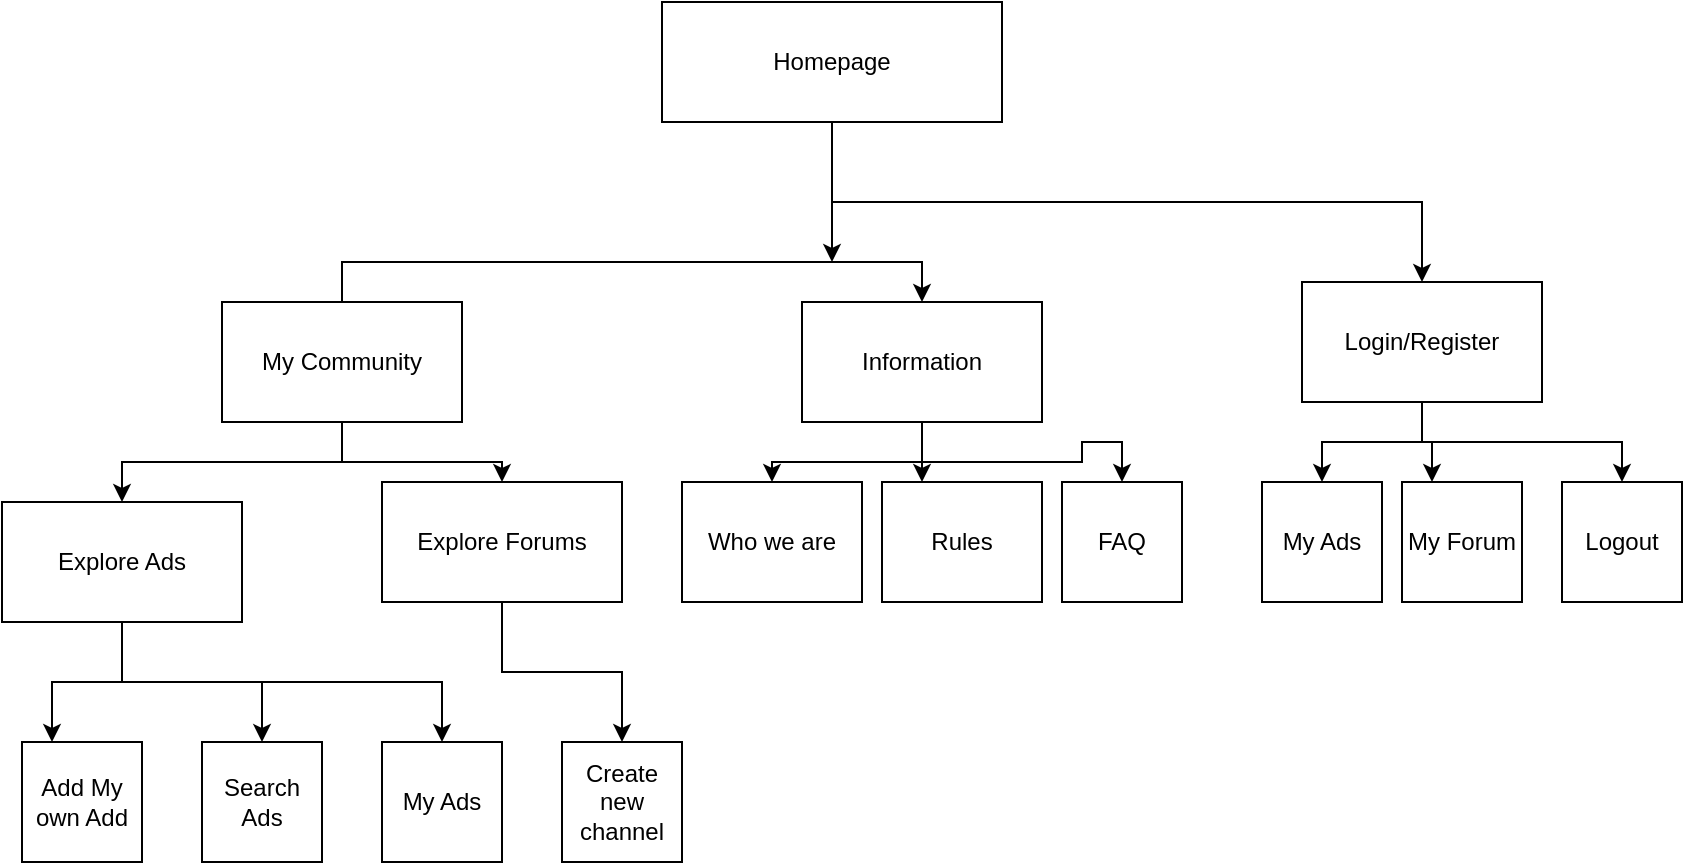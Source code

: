 <mxfile version="24.9.3">
  <diagram name="Page-1" id="5WMhI_cgATMRJQx_Nu-D">
    <mxGraphModel dx="1900" dy="596" grid="1" gridSize="10" guides="1" tooltips="1" connect="1" arrows="1" fold="1" page="1" pageScale="1" pageWidth="850" pageHeight="1100" math="0" shadow="0">
      <root>
        <mxCell id="0" />
        <mxCell id="1" parent="0" />
        <mxCell id="suoTUQ9R0VJcRMkIMwQv-18" style="edgeStyle=orthogonalEdgeStyle;rounded=0;orthogonalLoop=1;jettySize=auto;html=1;exitX=0.5;exitY=0;exitDx=0;exitDy=0;entryX=0.5;entryY=0;entryDx=0;entryDy=0;" edge="1" parent="1" source="suoTUQ9R0VJcRMkIMwQv-2" target="suoTUQ9R0VJcRMkIMwQv-3">
          <mxGeometry relative="1" as="geometry" />
        </mxCell>
        <mxCell id="suoTUQ9R0VJcRMkIMwQv-19" style="edgeStyle=orthogonalEdgeStyle;rounded=0;orthogonalLoop=1;jettySize=auto;html=1;exitX=0.5;exitY=1;exitDx=0;exitDy=0;" edge="1" parent="1" source="suoTUQ9R0VJcRMkIMwQv-1">
          <mxGeometry relative="1" as="geometry">
            <mxPoint x="405" y="160" as="targetPoint" />
          </mxGeometry>
        </mxCell>
        <mxCell id="suoTUQ9R0VJcRMkIMwQv-20" style="edgeStyle=orthogonalEdgeStyle;rounded=0;orthogonalLoop=1;jettySize=auto;html=1;exitX=0.5;exitY=1;exitDx=0;exitDy=0;entryX=0.5;entryY=0;entryDx=0;entryDy=0;" edge="1" parent="1" source="suoTUQ9R0VJcRMkIMwQv-1" target="suoTUQ9R0VJcRMkIMwQv-4">
          <mxGeometry relative="1" as="geometry" />
        </mxCell>
        <mxCell id="suoTUQ9R0VJcRMkIMwQv-1" value="Homepage" style="rounded=0;whiteSpace=wrap;html=1;" vertex="1" parent="1">
          <mxGeometry x="320" y="30" width="170" height="60" as="geometry" />
        </mxCell>
        <mxCell id="suoTUQ9R0VJcRMkIMwQv-21" style="edgeStyle=orthogonalEdgeStyle;rounded=0;orthogonalLoop=1;jettySize=auto;html=1;exitX=0.5;exitY=1;exitDx=0;exitDy=0;" edge="1" parent="1" source="suoTUQ9R0VJcRMkIMwQv-2" target="suoTUQ9R0VJcRMkIMwQv-5">
          <mxGeometry relative="1" as="geometry" />
        </mxCell>
        <mxCell id="suoTUQ9R0VJcRMkIMwQv-23" style="edgeStyle=orthogonalEdgeStyle;rounded=0;orthogonalLoop=1;jettySize=auto;html=1;exitX=0.5;exitY=1;exitDx=0;exitDy=0;entryX=0.5;entryY=0;entryDx=0;entryDy=0;" edge="1" parent="1" source="suoTUQ9R0VJcRMkIMwQv-2" target="suoTUQ9R0VJcRMkIMwQv-6">
          <mxGeometry relative="1" as="geometry" />
        </mxCell>
        <mxCell id="suoTUQ9R0VJcRMkIMwQv-2" value="My Community" style="rounded=0;whiteSpace=wrap;html=1;" vertex="1" parent="1">
          <mxGeometry x="100" y="180" width="120" height="60" as="geometry" />
        </mxCell>
        <mxCell id="suoTUQ9R0VJcRMkIMwQv-24" style="edgeStyle=orthogonalEdgeStyle;rounded=0;orthogonalLoop=1;jettySize=auto;html=1;exitX=0.5;exitY=1;exitDx=0;exitDy=0;entryX=0.5;entryY=0;entryDx=0;entryDy=0;" edge="1" parent="1" source="suoTUQ9R0VJcRMkIMwQv-3" target="suoTUQ9R0VJcRMkIMwQv-7">
          <mxGeometry relative="1" as="geometry" />
        </mxCell>
        <mxCell id="suoTUQ9R0VJcRMkIMwQv-25" style="edgeStyle=orthogonalEdgeStyle;rounded=0;orthogonalLoop=1;jettySize=auto;html=1;exitX=0.5;exitY=1;exitDx=0;exitDy=0;entryX=0.25;entryY=0;entryDx=0;entryDy=0;" edge="1" parent="1" source="suoTUQ9R0VJcRMkIMwQv-3" target="suoTUQ9R0VJcRMkIMwQv-8">
          <mxGeometry relative="1" as="geometry" />
        </mxCell>
        <mxCell id="suoTUQ9R0VJcRMkIMwQv-26" style="edgeStyle=orthogonalEdgeStyle;rounded=0;orthogonalLoop=1;jettySize=auto;html=1;exitX=0.5;exitY=1;exitDx=0;exitDy=0;entryX=0.5;entryY=0;entryDx=0;entryDy=0;" edge="1" parent="1" source="suoTUQ9R0VJcRMkIMwQv-3" target="suoTUQ9R0VJcRMkIMwQv-9">
          <mxGeometry relative="1" as="geometry" />
        </mxCell>
        <mxCell id="suoTUQ9R0VJcRMkIMwQv-3" value="Information" style="rounded=0;whiteSpace=wrap;html=1;" vertex="1" parent="1">
          <mxGeometry x="390" y="180" width="120" height="60" as="geometry" />
        </mxCell>
        <mxCell id="suoTUQ9R0VJcRMkIMwQv-27" style="edgeStyle=orthogonalEdgeStyle;rounded=0;orthogonalLoop=1;jettySize=auto;html=1;exitX=0.5;exitY=1;exitDx=0;exitDy=0;entryX=0.5;entryY=0;entryDx=0;entryDy=0;" edge="1" parent="1" source="suoTUQ9R0VJcRMkIMwQv-4" target="suoTUQ9R0VJcRMkIMwQv-10">
          <mxGeometry relative="1" as="geometry" />
        </mxCell>
        <mxCell id="suoTUQ9R0VJcRMkIMwQv-28" style="edgeStyle=orthogonalEdgeStyle;rounded=0;orthogonalLoop=1;jettySize=auto;html=1;exitX=0.5;exitY=1;exitDx=0;exitDy=0;entryX=0.25;entryY=0;entryDx=0;entryDy=0;" edge="1" parent="1" source="suoTUQ9R0VJcRMkIMwQv-4" target="suoTUQ9R0VJcRMkIMwQv-11">
          <mxGeometry relative="1" as="geometry" />
        </mxCell>
        <mxCell id="suoTUQ9R0VJcRMkIMwQv-29" style="edgeStyle=orthogonalEdgeStyle;rounded=0;orthogonalLoop=1;jettySize=auto;html=1;exitX=0.5;exitY=1;exitDx=0;exitDy=0;entryX=0.5;entryY=0;entryDx=0;entryDy=0;" edge="1" parent="1" source="suoTUQ9R0VJcRMkIMwQv-4" target="suoTUQ9R0VJcRMkIMwQv-12">
          <mxGeometry relative="1" as="geometry" />
        </mxCell>
        <mxCell id="suoTUQ9R0VJcRMkIMwQv-4" value="Login/Register" style="rounded=0;whiteSpace=wrap;html=1;" vertex="1" parent="1">
          <mxGeometry x="640" y="170" width="120" height="60" as="geometry" />
        </mxCell>
        <mxCell id="suoTUQ9R0VJcRMkIMwQv-30" style="edgeStyle=orthogonalEdgeStyle;rounded=0;orthogonalLoop=1;jettySize=auto;html=1;exitX=0.5;exitY=1;exitDx=0;exitDy=0;entryX=0.25;entryY=0;entryDx=0;entryDy=0;" edge="1" parent="1" source="suoTUQ9R0VJcRMkIMwQv-5" target="suoTUQ9R0VJcRMkIMwQv-13">
          <mxGeometry relative="1" as="geometry" />
        </mxCell>
        <mxCell id="suoTUQ9R0VJcRMkIMwQv-31" style="edgeStyle=orthogonalEdgeStyle;rounded=0;orthogonalLoop=1;jettySize=auto;html=1;exitX=0.5;exitY=1;exitDx=0;exitDy=0;entryX=0.5;entryY=0;entryDx=0;entryDy=0;" edge="1" parent="1" source="suoTUQ9R0VJcRMkIMwQv-5" target="suoTUQ9R0VJcRMkIMwQv-14">
          <mxGeometry relative="1" as="geometry" />
        </mxCell>
        <mxCell id="suoTUQ9R0VJcRMkIMwQv-32" style="edgeStyle=orthogonalEdgeStyle;rounded=0;orthogonalLoop=1;jettySize=auto;html=1;exitX=0.5;exitY=1;exitDx=0;exitDy=0;entryX=0.5;entryY=0;entryDx=0;entryDy=0;" edge="1" parent="1" source="suoTUQ9R0VJcRMkIMwQv-5" target="suoTUQ9R0VJcRMkIMwQv-15">
          <mxGeometry relative="1" as="geometry" />
        </mxCell>
        <mxCell id="suoTUQ9R0VJcRMkIMwQv-5" value="Explore Ads" style="rounded=0;whiteSpace=wrap;html=1;" vertex="1" parent="1">
          <mxGeometry x="-10" y="280" width="120" height="60" as="geometry" />
        </mxCell>
        <mxCell id="suoTUQ9R0VJcRMkIMwQv-33" style="edgeStyle=orthogonalEdgeStyle;rounded=0;orthogonalLoop=1;jettySize=auto;html=1;exitX=0.5;exitY=1;exitDx=0;exitDy=0;entryX=0.5;entryY=0;entryDx=0;entryDy=0;" edge="1" parent="1" source="suoTUQ9R0VJcRMkIMwQv-6" target="suoTUQ9R0VJcRMkIMwQv-17">
          <mxGeometry relative="1" as="geometry" />
        </mxCell>
        <mxCell id="suoTUQ9R0VJcRMkIMwQv-6" value="Explore Forums" style="rounded=0;whiteSpace=wrap;html=1;" vertex="1" parent="1">
          <mxGeometry x="180" y="270" width="120" height="60" as="geometry" />
        </mxCell>
        <mxCell id="suoTUQ9R0VJcRMkIMwQv-7" value="Who we are" style="rounded=0;whiteSpace=wrap;html=1;" vertex="1" parent="1">
          <mxGeometry x="330" y="270" width="90" height="60" as="geometry" />
        </mxCell>
        <mxCell id="suoTUQ9R0VJcRMkIMwQv-8" value="Rules" style="rounded=0;whiteSpace=wrap;html=1;" vertex="1" parent="1">
          <mxGeometry x="430" y="270" width="80" height="60" as="geometry" />
        </mxCell>
        <mxCell id="suoTUQ9R0VJcRMkIMwQv-9" value="FAQ" style="rounded=0;whiteSpace=wrap;html=1;" vertex="1" parent="1">
          <mxGeometry x="520" y="270" width="60" height="60" as="geometry" />
        </mxCell>
        <mxCell id="suoTUQ9R0VJcRMkIMwQv-10" value="My Ads" style="rounded=0;whiteSpace=wrap;html=1;" vertex="1" parent="1">
          <mxGeometry x="620" y="270" width="60" height="60" as="geometry" />
        </mxCell>
        <mxCell id="suoTUQ9R0VJcRMkIMwQv-11" value="My Forum" style="rounded=0;whiteSpace=wrap;html=1;" vertex="1" parent="1">
          <mxGeometry x="690" y="270" width="60" height="60" as="geometry" />
        </mxCell>
        <mxCell id="suoTUQ9R0VJcRMkIMwQv-12" value="Logout" style="rounded=0;whiteSpace=wrap;html=1;" vertex="1" parent="1">
          <mxGeometry x="770" y="270" width="60" height="60" as="geometry" />
        </mxCell>
        <mxCell id="suoTUQ9R0VJcRMkIMwQv-13" value="Add My own Add" style="rounded=0;whiteSpace=wrap;html=1;" vertex="1" parent="1">
          <mxGeometry y="400" width="60" height="60" as="geometry" />
        </mxCell>
        <mxCell id="suoTUQ9R0VJcRMkIMwQv-14" value="Search Ads" style="rounded=0;whiteSpace=wrap;html=1;" vertex="1" parent="1">
          <mxGeometry x="90" y="400" width="60" height="60" as="geometry" />
        </mxCell>
        <mxCell id="suoTUQ9R0VJcRMkIMwQv-15" value="My Ads" style="rounded=0;whiteSpace=wrap;html=1;" vertex="1" parent="1">
          <mxGeometry x="180" y="400" width="60" height="60" as="geometry" />
        </mxCell>
        <mxCell id="suoTUQ9R0VJcRMkIMwQv-17" value="Create new channel" style="rounded=0;whiteSpace=wrap;html=1;" vertex="1" parent="1">
          <mxGeometry x="270" y="400" width="60" height="60" as="geometry" />
        </mxCell>
      </root>
    </mxGraphModel>
  </diagram>
</mxfile>
